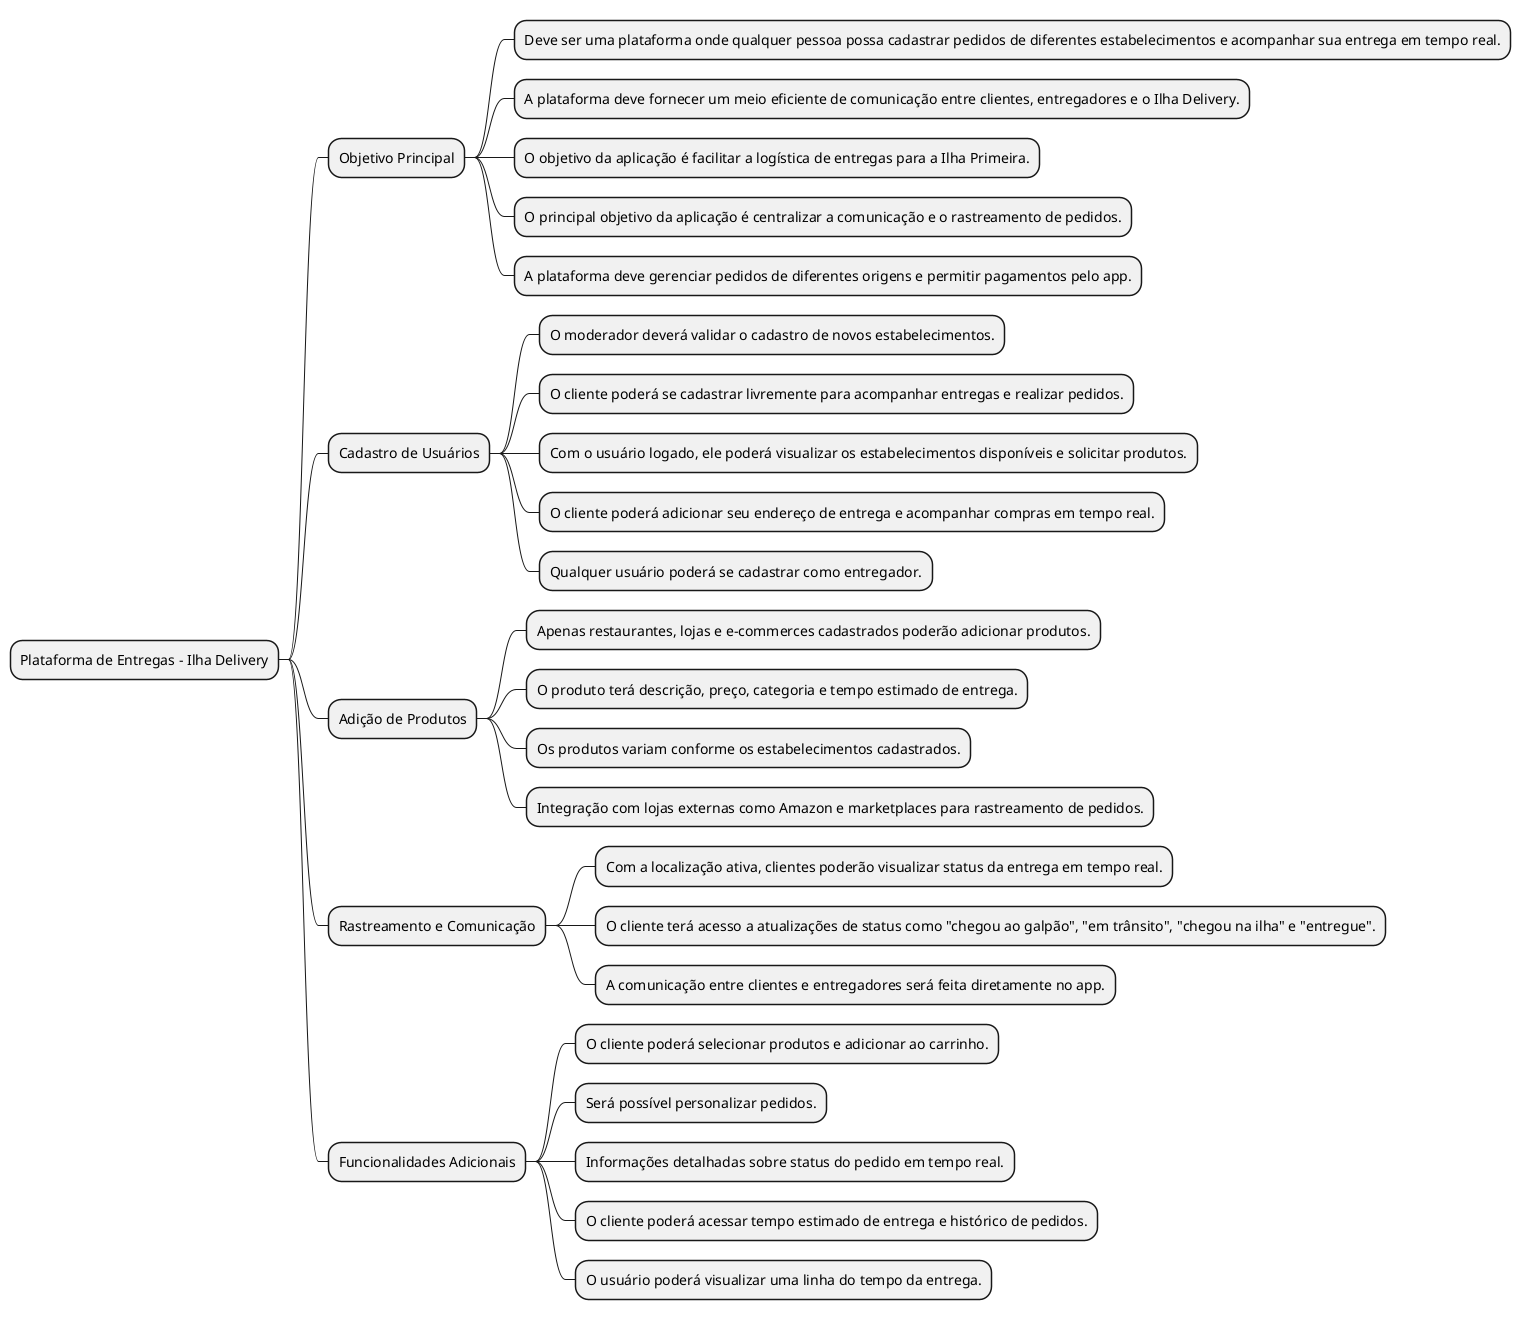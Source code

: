 @startmindmap

* Plataforma de Entregas - Ilha Delivery
  ** Objetivo Principal
    *** Deve ser uma plataforma onde qualquer pessoa possa cadastrar pedidos de diferentes estabelecimentos e acompanhar sua entrega em tempo real.
    *** A plataforma deve fornecer um meio eficiente de comunicação entre clientes, entregadores e o Ilha Delivery.
    *** O objetivo da aplicação é facilitar a logística de entregas para a Ilha Primeira.
    *** O principal objetivo da aplicação é centralizar a comunicação e o rastreamento de pedidos.
    *** A plataforma deve gerenciar pedidos de diferentes origens e permitir pagamentos pelo app.
  
  ** Cadastro de Usuários
    *** O moderador deverá validar o cadastro de novos estabelecimentos.
    *** O cliente poderá se cadastrar livremente para acompanhar entregas e realizar pedidos.
    *** Com o usuário logado, ele poderá visualizar os estabelecimentos disponíveis e solicitar produtos.
    *** O cliente poderá adicionar seu endereço de entrega e acompanhar compras em tempo real.
    *** Qualquer usuário poderá se cadastrar como entregador.
  
  ** Adição de Produtos
    *** Apenas restaurantes, lojas e e-commerces cadastrados poderão adicionar produtos.
    *** O produto terá descrição, preço, categoria e tempo estimado de entrega.
    *** Os produtos variam conforme os estabelecimentos cadastrados.
    *** Integração com lojas externas como Amazon e marketplaces para rastreamento de pedidos.
  
  ** Rastreamento e Comunicação
    *** Com a localização ativa, clientes poderão visualizar status da entrega em tempo real.
    *** O cliente terá acesso a atualizações de status como "chegou ao galpão", "em trânsito", "chegou na ilha" e "entregue".
    *** A comunicação entre clientes e entregadores será feita diretamente no app.
  
  ** Funcionalidades Adicionais
    *** O cliente poderá selecionar produtos e adicionar ao carrinho.
    *** Será possível personalizar pedidos.
    *** Informações detalhadas sobre status do pedido em tempo real.
    *** O cliente poderá acessar tempo estimado de entrega e histórico de pedidos.
    *** O usuário poderá visualizar uma linha do tempo da entrega.

@endmindmap
